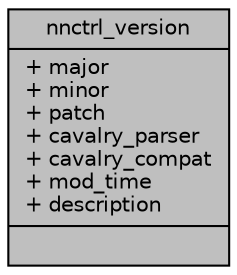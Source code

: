 digraph "nnctrl_version"
{
 // INTERACTIVE_SVG=YES
 // LATEX_PDF_SIZE
  bgcolor="transparent";
  edge [fontname="Helvetica",fontsize="10",labelfontname="Helvetica",labelfontsize="10"];
  node [fontname="Helvetica",fontsize="10",shape=record];
  Node1 [label="{nnctrl_version\n|+ major\l+ minor\l+ patch\l+ cavalry_parser\l+ cavalry_compat\l+ mod_time\l+ description\l|}",height=0.2,width=0.4,color="black", fillcolor="grey75", style="filled", fontcolor="black",tooltip="The version of nnctrl library."];
}
